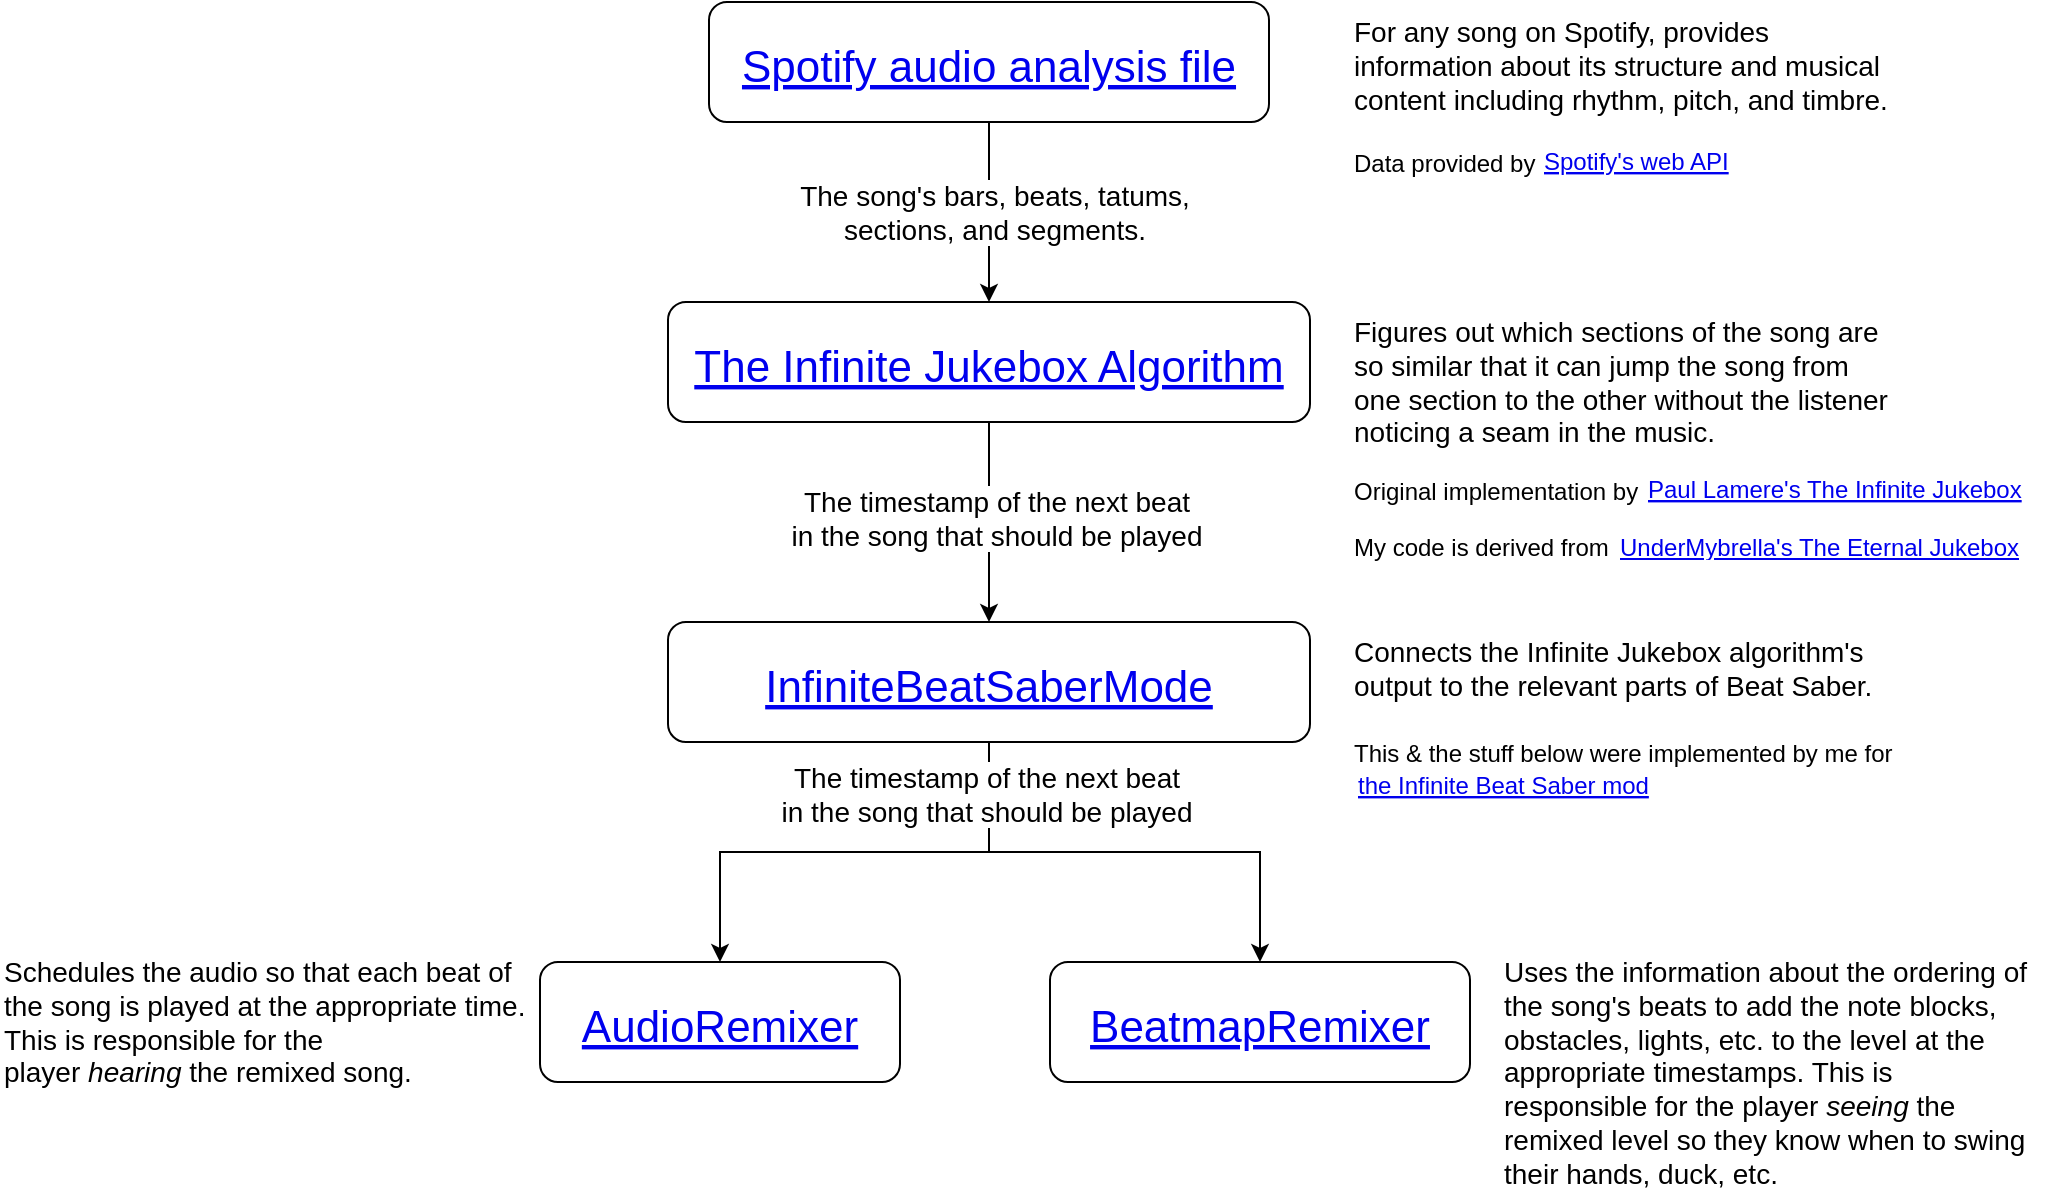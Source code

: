 <mxfile version="22.0.4" type="device" pages="2">
  <diagram id="C5RBs43oDa-KdzZeNtuy" name="Links">
    <mxGraphModel dx="784" dy="1135" grid="1" gridSize="10" guides="1" tooltips="1" connect="1" arrows="1" fold="1" page="1" pageScale="1" pageWidth="1050" pageHeight="610" math="0" shadow="0">
      <root>
        <mxCell id="WIyWlLk6GJQsqaUBKTNV-0" />
        <mxCell id="WIyWlLk6GJQsqaUBKTNV-1" parent="WIyWlLk6GJQsqaUBKTNV-0" />
        <mxCell id="lmb0oQb16tBhzFa3YAMW-32" value="This &amp;amp; the stuff below were implemented by me for" style="text;strokeColor=none;align=left;fillColor=none;html=1;verticalAlign=middle;whiteSpace=wrap;rounded=0;" vertex="1" parent="WIyWlLk6GJQsqaUBKTNV-1">
          <mxGeometry x="685" y="351" width="280" height="70" as="geometry" />
        </mxCell>
        <UserObject label="UnderMybrella&#39;s The Eternal Jukebox" link="https://github.com/UnderMybrella/EternalJukebox/" id="lmb0oQb16tBhzFa3YAMW-25">
          <mxCell style="fontColor=#0000EE;fontStyle=4;rounded=1;overflow=hidden;spacing=10;fillColor=none;strokeColor=none;fontSize=12;align=left;verticalAlign=top;" vertex="1" parent="WIyWlLk6GJQsqaUBKTNV-1">
            <mxGeometry x="810" y="261" width="225" height="32" as="geometry" />
          </mxCell>
        </UserObject>
        <mxCell id="lmb0oQb16tBhzFa3YAMW-26" value="My code is derived from" style="text;strokeColor=none;align=left;fillColor=none;html=1;verticalAlign=middle;whiteSpace=wrap;rounded=0;" vertex="1" parent="WIyWlLk6GJQsqaUBKTNV-1">
          <mxGeometry x="685" y="248" width="130" height="70" as="geometry" />
        </mxCell>
        <mxCell id="lmb0oQb16tBhzFa3YAMW-18" value="Figures out which sections of the song are so similar that it can jump the song from one section to the other without the listener noticing a seam in the music." style="text;strokeColor=none;align=left;fillColor=none;html=1;verticalAlign=top;whiteSpace=wrap;rounded=0;fontSize=14;" vertex="1" parent="WIyWlLk6GJQsqaUBKTNV-1">
          <mxGeometry x="685" y="160" width="270" height="80" as="geometry" />
        </mxCell>
        <mxCell id="lmb0oQb16tBhzFa3YAMW-14" value="&lt;font style=&quot;font-size: 14px;&quot;&gt;For any song on Spotify, provides information about its structure and musical content including rhythm, pitch, and timbre.&lt;br&gt;&lt;/font&gt;" style="text;strokeColor=none;align=left;fillColor=none;html=1;verticalAlign=top;whiteSpace=wrap;rounded=0;fontSize=14;" vertex="1" parent="WIyWlLk6GJQsqaUBKTNV-1">
          <mxGeometry x="685" y="10" width="270" height="60" as="geometry" />
        </mxCell>
        <mxCell id="lmb0oQb16tBhzFa3YAMW-13" style="edgeStyle=orthogonalEdgeStyle;rounded=0;orthogonalLoop=1;jettySize=auto;html=1;exitX=0.5;exitY=1;exitDx=0;exitDy=0;entryX=0.5;entryY=0;entryDx=0;entryDy=0;" edge="1" parent="WIyWlLk6GJQsqaUBKTNV-1" source="lmb0oQb16tBhzFa3YAMW-12" target="lmb0oQb16tBhzFa3YAMW-10">
          <mxGeometry relative="1" as="geometry" />
        </mxCell>
        <mxCell id="lmb0oQb16tBhzFa3YAMW-17" value="The song&#39;s bars, beats, tatums,&lt;br style=&quot;font-size: 14px;&quot;&gt;sections, and segments." style="edgeLabel;html=1;align=center;verticalAlign=middle;resizable=0;points=[];fontSize=14;" vertex="1" connectable="0" parent="lmb0oQb16tBhzFa3YAMW-13">
          <mxGeometry y="2" relative="1" as="geometry">
            <mxPoint as="offset" />
          </mxGeometry>
        </mxCell>
        <UserObject label="Spotify audio analysis file" link="https://developer.spotify.com/documentation/web-api/reference/get-audio-analysis" id="lmb0oQb16tBhzFa3YAMW-12">
          <mxCell style="fontColor=#0000EE;fontStyle=4;rounded=1;overflow=hidden;spacing=10;fontSize=22;" vertex="1" parent="WIyWlLk6GJQsqaUBKTNV-1">
            <mxGeometry x="364.5" y="10" width="280" height="60" as="geometry" />
          </mxCell>
        </UserObject>
        <mxCell id="lmb0oQb16tBhzFa3YAMW-28" style="edgeStyle=orthogonalEdgeStyle;rounded=0;orthogonalLoop=1;jettySize=auto;html=1;entryX=0.5;entryY=0;entryDx=0;entryDy=0;" edge="1" parent="WIyWlLk6GJQsqaUBKTNV-1" source="lmb0oQb16tBhzFa3YAMW-10" target="lmb0oQb16tBhzFa3YAMW-27">
          <mxGeometry relative="1" as="geometry" />
        </mxCell>
        <mxCell id="lmb0oQb16tBhzFa3YAMW-29" value="The timestamp of the next beat&lt;br&gt;in the song that should be played" style="edgeLabel;html=1;align=center;verticalAlign=middle;resizable=0;points=[];fontSize=14;" vertex="1" connectable="0" parent="lmb0oQb16tBhzFa3YAMW-28">
          <mxGeometry x="-0.04" y="3" relative="1" as="geometry">
            <mxPoint as="offset" />
          </mxGeometry>
        </mxCell>
        <UserObject label="The Infinite Jukebox Algorithm" link="https://github.com/rigdern/InfiniteJukeboxAlgorithm" id="lmb0oQb16tBhzFa3YAMW-10">
          <mxCell style="fontColor=#0000EE;fontStyle=4;rounded=1;overflow=hidden;spacing=10;fontSize=22;" vertex="1" parent="WIyWlLk6GJQsqaUBKTNV-1">
            <mxGeometry x="344" y="160" width="321" height="60" as="geometry" />
          </mxCell>
        </UserObject>
        <UserObject label="Spotify&#39;s web API" link="https://developer.spotify.com/documentation/web-api/reference/get-audio-analysis" id="lmb0oQb16tBhzFa3YAMW-19">
          <mxCell style="fontColor=#0000EE;fontStyle=4;rounded=1;overflow=hidden;spacing=10;fillColor=none;strokeColor=none;fontSize=12;align=left;verticalAlign=top;" vertex="1" parent="WIyWlLk6GJQsqaUBKTNV-1">
            <mxGeometry x="772" y="68" width="130" height="50" as="geometry" />
          </mxCell>
        </UserObject>
        <mxCell id="lmb0oQb16tBhzFa3YAMW-22" value="Data provided by&amp;nbsp;" style="text;strokeColor=none;align=left;fillColor=none;html=1;verticalAlign=middle;whiteSpace=wrap;rounded=0;" vertex="1" parent="WIyWlLk6GJQsqaUBKTNV-1">
          <mxGeometry x="685" y="56" width="106" height="70" as="geometry" />
        </mxCell>
        <mxCell id="lmb0oQb16tBhzFa3YAMW-24" value="Original implementation by&amp;nbsp;" style="text;strokeColor=none;align=left;fillColor=none;html=1;verticalAlign=middle;whiteSpace=wrap;rounded=0;" vertex="1" parent="WIyWlLk6GJQsqaUBKTNV-1">
          <mxGeometry x="685" y="220" width="160" height="70" as="geometry" />
        </mxCell>
        <mxCell id="lmb0oQb16tBhzFa3YAMW-36" style="edgeStyle=orthogonalEdgeStyle;rounded=0;orthogonalLoop=1;jettySize=auto;html=1;exitX=0.5;exitY=1;exitDx=0;exitDy=0;entryX=0.5;entryY=0;entryDx=0;entryDy=0;" edge="1" parent="WIyWlLk6GJQsqaUBKTNV-1" source="lmb0oQb16tBhzFa3YAMW-27" target="lmb0oQb16tBhzFa3YAMW-33">
          <mxGeometry relative="1" as="geometry" />
        </mxCell>
        <mxCell id="lmb0oQb16tBhzFa3YAMW-45" style="edgeStyle=orthogonalEdgeStyle;rounded=0;orthogonalLoop=1;jettySize=auto;html=1;exitX=0.5;exitY=1;exitDx=0;exitDy=0;entryX=0.5;entryY=0;entryDx=0;entryDy=0;" edge="1" parent="WIyWlLk6GJQsqaUBKTNV-1" source="lmb0oQb16tBhzFa3YAMW-27" target="lmb0oQb16tBhzFa3YAMW-34">
          <mxGeometry relative="1" as="geometry" />
        </mxCell>
        <mxCell id="lmb0oQb16tBhzFa3YAMW-46" value="&lt;font style=&quot;font-size: 14px;&quot;&gt;The timestamp of the next beat&lt;br style=&quot;border-color: var(--border-color);&quot;&gt;in the song that should be played&lt;/font&gt;" style="edgeLabel;html=1;align=center;verticalAlign=middle;resizable=0;points=[];" vertex="1" connectable="0" parent="lmb0oQb16tBhzFa3YAMW-45">
          <mxGeometry x="-0.788" y="-2" relative="1" as="geometry">
            <mxPoint as="offset" />
          </mxGeometry>
        </mxCell>
        <UserObject label="InfiniteBeatSaberMode" link="https://github.com/rigdern/InfiniteBeatSaber/blob/026361adbe3f2f7b794ab6a3f75c5a04837c13c9/InfiniteBeatSaber/InfiniteBeatSaberMode.cs" id="lmb0oQb16tBhzFa3YAMW-27">
          <mxCell style="fontColor=#0000EE;fontStyle=4;rounded=1;overflow=hidden;spacing=10;fontSize=22;" vertex="1" parent="WIyWlLk6GJQsqaUBKTNV-1">
            <mxGeometry x="344" y="320" width="321" height="60" as="geometry" />
          </mxCell>
        </UserObject>
        <mxCell id="lmb0oQb16tBhzFa3YAMW-30" value="Connects the Infinite Jukebox algorithm&#39;s output to the relevant parts of Beat Saber." style="text;strokeColor=none;align=left;fillColor=none;html=1;verticalAlign=top;whiteSpace=wrap;rounded=0;fontSize=14;" vertex="1" parent="WIyWlLk6GJQsqaUBKTNV-1">
          <mxGeometry x="685" y="320" width="270" height="80" as="geometry" />
        </mxCell>
        <UserObject label="the Infinite Beat Saber mod" link="https://github.com/rigdern/InfiniteBeatSaber/" id="lmb0oQb16tBhzFa3YAMW-31">
          <mxCell style="fontColor=#0000EE;fontStyle=4;rounded=1;overflow=hidden;spacing=10;fillColor=none;strokeColor=none;fontSize=12;align=left;verticalAlign=top;" vertex="1" parent="WIyWlLk6GJQsqaUBKTNV-1">
            <mxGeometry x="679" y="380" width="211" height="50" as="geometry" />
          </mxCell>
        </UserObject>
        <UserObject label="AudioRemixer" link="https://github.com/rigdern/InfiniteBeatSaber/blob/026361adbe3f2f7b794ab6a3f75c5a04837c13c9/InfiniteBeatSaber/AudioRemixer/QueueBasedAudioRemixer.cs" id="lmb0oQb16tBhzFa3YAMW-33">
          <mxCell style="fontColor=#0000EE;fontStyle=4;rounded=1;overflow=hidden;spacing=10;fontSize=22;" vertex="1" parent="WIyWlLk6GJQsqaUBKTNV-1">
            <mxGeometry x="280" y="490" width="180" height="60" as="geometry" />
          </mxCell>
        </UserObject>
        <UserObject label="BeatmapRemixer" link="https://github.com/rigdern/InfiniteBeatSaber/blob/026361adbe3f2f7b794ab6a3f75c5a04837c13c9/InfiniteBeatSaber/BeatmapRemixer.cs" id="lmb0oQb16tBhzFa3YAMW-34">
          <mxCell style="fontColor=#0000EE;fontStyle=4;rounded=1;overflow=hidden;spacing=10;fontSize=22;" vertex="1" parent="WIyWlLk6GJQsqaUBKTNV-1">
            <mxGeometry x="535" y="490" width="210" height="60" as="geometry" />
          </mxCell>
        </UserObject>
        <mxCell id="lmb0oQb16tBhzFa3YAMW-35" value="Schedules the audio so that each beat of the song is played at the appropriate time. This is responsible for the player&amp;nbsp;&lt;i&gt;hearing&lt;/i&gt;&amp;nbsp;the remixed song." style="text;strokeColor=none;align=left;fillColor=none;html=1;verticalAlign=top;whiteSpace=wrap;rounded=0;fontSize=14;" vertex="1" parent="WIyWlLk6GJQsqaUBKTNV-1">
          <mxGeometry x="10" y="480" width="270" height="80" as="geometry" />
        </mxCell>
        <mxCell id="lmb0oQb16tBhzFa3YAMW-47" value="Uses the information about the ordering of the song&#39;s beats to add the note blocks, obstacles, lights, etc. to the level at the appropriate timestamps. This is responsible for the player &lt;i&gt;seeing&lt;/i&gt;&amp;nbsp;the remixed level so they know when to swing their hands, duck, etc." style="text;strokeColor=none;align=left;fillColor=none;html=1;verticalAlign=top;whiteSpace=wrap;rounded=0;fontSize=14;" vertex="1" parent="WIyWlLk6GJQsqaUBKTNV-1">
          <mxGeometry x="760" y="480" width="270" height="130" as="geometry" />
        </mxCell>
        <UserObject label="Paul Lamere&#39;s The Infinite Jukebox" link="https://musicmachinery.com/2012/11/12/the-infinite-jukebox/" id="lmb0oQb16tBhzFa3YAMW-23">
          <mxCell style="fontColor=#0000EE;fontStyle=4;rounded=1;overflow=hidden;spacing=10;fillColor=none;strokeColor=none;fontSize=12;align=left;verticalAlign=top;" vertex="1" parent="WIyWlLk6GJQsqaUBKTNV-1">
            <mxGeometry x="824" y="232" width="211" height="38" as="geometry" />
          </mxCell>
        </UserObject>
      </root>
    </mxGraphModel>
  </diagram>
  <diagram id="Miv-9QC-7ryqJ1M9ENk0" name="Linkless">
    <mxGraphModel dx="784" dy="1135" grid="1" gridSize="10" guides="1" tooltips="1" connect="1" arrows="1" fold="1" page="1" pageScale="1" pageWidth="1050" pageHeight="610" math="0" shadow="0">
      <root>
        <mxCell id="0" />
        <mxCell id="1" parent="0" />
        <mxCell id="mJul7LDWtYh94GrbtA1N-1" value="This &amp;amp; the stuff below were implemented by me for" style="text;strokeColor=none;align=left;fillColor=none;html=1;verticalAlign=middle;whiteSpace=wrap;rounded=0;" vertex="1" parent="1">
          <mxGeometry x="685" y="351" width="280" height="70" as="geometry" />
        </mxCell>
        <UserObject label="UnderMybrella&#39;s The Eternal Jukebox" link="https://github.com/UnderMybrella/EternalJukebox/" id="mJul7LDWtYh94GrbtA1N-2">
          <mxCell style="fontColor=#;fontStyle=0;rounded=1;overflow=hidden;spacing=10;fillColor=none;strokeColor=none;fontSize=12;align=left;verticalAlign=top;" vertex="1" parent="1">
            <mxGeometry x="810" y="261" width="225" height="32" as="geometry" />
          </mxCell>
        </UserObject>
        <mxCell id="mJul7LDWtYh94GrbtA1N-3" value="My code is derived from" style="text;strokeColor=none;align=left;fillColor=none;html=1;verticalAlign=middle;whiteSpace=wrap;rounded=0;" vertex="1" parent="1">
          <mxGeometry x="685" y="248" width="130" height="70" as="geometry" />
        </mxCell>
        <mxCell id="mJul7LDWtYh94GrbtA1N-4" value="Figures out which sections of the song are so similar that it can jump the song from one section to the other without the listener noticing a seam in the music." style="text;strokeColor=none;align=left;fillColor=none;html=1;verticalAlign=top;whiteSpace=wrap;rounded=0;fontSize=14;" vertex="1" parent="1">
          <mxGeometry x="685" y="160" width="270" height="80" as="geometry" />
        </mxCell>
        <mxCell id="mJul7LDWtYh94GrbtA1N-5" value="&lt;font style=&quot;font-size: 14px;&quot;&gt;For any song on Spotify, provides information about its structure and musical content including rhythm, pitch, and timbre.&lt;br&gt;&lt;/font&gt;" style="text;strokeColor=none;align=left;fillColor=none;html=1;verticalAlign=top;whiteSpace=wrap;rounded=0;fontSize=14;" vertex="1" parent="1">
          <mxGeometry x="685" y="10" width="270" height="60" as="geometry" />
        </mxCell>
        <mxCell id="mJul7LDWtYh94GrbtA1N-6" style="edgeStyle=orthogonalEdgeStyle;rounded=0;orthogonalLoop=1;jettySize=auto;html=1;exitX=0.5;exitY=1;exitDx=0;exitDy=0;entryX=0.5;entryY=0;entryDx=0;entryDy=0;" edge="1" parent="1" source="mJul7LDWtYh94GrbtA1N-8" target="mJul7LDWtYh94GrbtA1N-11">
          <mxGeometry relative="1" as="geometry" />
        </mxCell>
        <mxCell id="mJul7LDWtYh94GrbtA1N-7" value="The song&#39;s bars, beats, tatums,&lt;br style=&quot;font-size: 14px;&quot;&gt;sections, and segments." style="edgeLabel;html=1;align=center;verticalAlign=middle;resizable=0;points=[];fontSize=14;" vertex="1" connectable="0" parent="mJul7LDWtYh94GrbtA1N-6">
          <mxGeometry y="2" relative="1" as="geometry">
            <mxPoint as="offset" />
          </mxGeometry>
        </mxCell>
        <UserObject label="Spotify audio analysis file" link="https://developer.spotify.com/documentation/web-api/reference/get-audio-analysis" id="mJul7LDWtYh94GrbtA1N-8">
          <mxCell style="fontColor=#003366;fontStyle=0;rounded=1;overflow=hidden;spacing=10;fontSize=22;" vertex="1" parent="1">
            <mxGeometry x="364.5" y="10" width="280" height="60" as="geometry" />
          </mxCell>
        </UserObject>
        <mxCell id="mJul7LDWtYh94GrbtA1N-9" style="edgeStyle=orthogonalEdgeStyle;rounded=0;orthogonalLoop=1;jettySize=auto;html=1;entryX=0.5;entryY=0;entryDx=0;entryDy=0;" edge="1" parent="1" source="mJul7LDWtYh94GrbtA1N-11" target="mJul7LDWtYh94GrbtA1N-18">
          <mxGeometry relative="1" as="geometry" />
        </mxCell>
        <mxCell id="mJul7LDWtYh94GrbtA1N-10" value="The timestamp of the next beat&lt;br&gt;in the song that should be played" style="edgeLabel;html=1;align=center;verticalAlign=middle;resizable=0;points=[];fontSize=14;" vertex="1" connectable="0" parent="mJul7LDWtYh94GrbtA1N-9">
          <mxGeometry x="-0.04" y="3" relative="1" as="geometry">
            <mxPoint as="offset" />
          </mxGeometry>
        </mxCell>
        <UserObject label="The Infinite Jukebox Algorithm" link="https://github.com/rigdern/InfiniteJukeboxAlgorithm" id="mJul7LDWtYh94GrbtA1N-11">
          <mxCell style="fontColor=#;fontStyle=0;rounded=1;overflow=hidden;spacing=10;fontSize=22;" vertex="1" parent="1">
            <mxGeometry x="344" y="160" width="321" height="60" as="geometry" />
          </mxCell>
        </UserObject>
        <UserObject label="Spotify&#39;s web API" link="https://developer.spotify.com/documentation/web-api/reference/get-audio-analysis" id="mJul7LDWtYh94GrbtA1N-12">
          <mxCell style="fontColor=#;fontStyle=0;rounded=1;overflow=hidden;spacing=10;fillColor=none;strokeColor=none;fontSize=12;align=left;verticalAlign=top;" vertex="1" parent="1">
            <mxGeometry x="772" y="68" width="130" height="50" as="geometry" />
          </mxCell>
        </UserObject>
        <mxCell id="mJul7LDWtYh94GrbtA1N-13" value="Data provided by&amp;nbsp;" style="text;strokeColor=none;align=left;fillColor=none;html=1;verticalAlign=middle;whiteSpace=wrap;rounded=0;" vertex="1" parent="1">
          <mxGeometry x="685" y="56" width="106" height="70" as="geometry" />
        </mxCell>
        <mxCell id="mJul7LDWtYh94GrbtA1N-14" value="Original implementation by&amp;nbsp;" style="text;strokeColor=none;align=left;fillColor=none;html=1;verticalAlign=middle;whiteSpace=wrap;rounded=0;" vertex="1" parent="1">
          <mxGeometry x="685" y="220" width="160" height="70" as="geometry" />
        </mxCell>
        <mxCell id="mJul7LDWtYh94GrbtA1N-15" style="edgeStyle=orthogonalEdgeStyle;rounded=0;orthogonalLoop=1;jettySize=auto;html=1;exitX=0.5;exitY=1;exitDx=0;exitDy=0;entryX=0.5;entryY=0;entryDx=0;entryDy=0;" edge="1" parent="1" source="mJul7LDWtYh94GrbtA1N-18" target="mJul7LDWtYh94GrbtA1N-21">
          <mxGeometry relative="1" as="geometry" />
        </mxCell>
        <mxCell id="mJul7LDWtYh94GrbtA1N-16" style="edgeStyle=orthogonalEdgeStyle;rounded=0;orthogonalLoop=1;jettySize=auto;html=1;exitX=0.5;exitY=1;exitDx=0;exitDy=0;entryX=0.5;entryY=0;entryDx=0;entryDy=0;" edge="1" parent="1" source="mJul7LDWtYh94GrbtA1N-18" target="mJul7LDWtYh94GrbtA1N-22">
          <mxGeometry relative="1" as="geometry" />
        </mxCell>
        <mxCell id="mJul7LDWtYh94GrbtA1N-17" value="&lt;font style=&quot;font-size: 14px;&quot;&gt;The timestamp of the next beat&lt;br style=&quot;border-color: var(--border-color);&quot;&gt;in the song that should be played&lt;/font&gt;" style="edgeLabel;html=1;align=center;verticalAlign=middle;resizable=0;points=[];" vertex="1" connectable="0" parent="mJul7LDWtYh94GrbtA1N-16">
          <mxGeometry x="-0.788" y="-2" relative="1" as="geometry">
            <mxPoint as="offset" />
          </mxGeometry>
        </mxCell>
        <UserObject label="InfiniteBeatSaberMode" link="https://github.com/rigdern/InfiniteBeatSaber/blob/026361adbe3f2f7b794ab6a3f75c5a04837c13c9/InfiniteBeatSaber/InfiniteBeatSaberMode.cs" id="mJul7LDWtYh94GrbtA1N-18">
          <mxCell style="fontColor=#;fontStyle=0;rounded=1;overflow=hidden;spacing=10;fontSize=22;" vertex="1" parent="1">
            <mxGeometry x="344" y="320" width="321" height="60" as="geometry" />
          </mxCell>
        </UserObject>
        <mxCell id="mJul7LDWtYh94GrbtA1N-19" value="Connects the Infinite Jukebox algorithm&#39;s output to the relevant parts of Beat Saber." style="text;strokeColor=none;align=left;fillColor=none;html=1;verticalAlign=top;whiteSpace=wrap;rounded=0;fontSize=14;" vertex="1" parent="1">
          <mxGeometry x="685" y="320" width="270" height="80" as="geometry" />
        </mxCell>
        <UserObject label="the Infinite Beat Saber mod" link="https://github.com/rigdern/InfiniteBeatSaber/" id="mJul7LDWtYh94GrbtA1N-20">
          <mxCell style="fontColor=#;fontStyle=0;rounded=1;overflow=hidden;spacing=10;fillColor=none;strokeColor=none;fontSize=12;align=left;verticalAlign=top;" vertex="1" parent="1">
            <mxGeometry x="679" y="380" width="211" height="50" as="geometry" />
          </mxCell>
        </UserObject>
        <UserObject label="AudioRemixer" link="https://github.com/rigdern/InfiniteBeatSaber/blob/026361adbe3f2f7b794ab6a3f75c5a04837c13c9/InfiniteBeatSaber/AudioRemixer/QueueBasedAudioRemixer.cs" id="mJul7LDWtYh94GrbtA1N-21">
          <mxCell style="fontColor=#;fontStyle=0;rounded=1;overflow=hidden;spacing=10;fontSize=22;" vertex="1" parent="1">
            <mxGeometry x="280" y="490" width="180" height="60" as="geometry" />
          </mxCell>
        </UserObject>
        <UserObject label="BeatmapRemixer" link="https://github.com/rigdern/InfiniteBeatSaber/blob/026361adbe3f2f7b794ab6a3f75c5a04837c13c9/InfiniteBeatSaber/BeatmapRemixer.cs" id="mJul7LDWtYh94GrbtA1N-22">
          <mxCell style="fontColor=#;fontStyle=0;rounded=1;overflow=hidden;spacing=10;fontSize=22;" vertex="1" parent="1">
            <mxGeometry x="535" y="490" width="210" height="60" as="geometry" />
          </mxCell>
        </UserObject>
        <mxCell id="mJul7LDWtYh94GrbtA1N-23" value="Schedules the audio so that each beat of the song is played at the appropriate time. This is responsible for the player&amp;nbsp;&lt;i&gt;hearing&lt;/i&gt;&amp;nbsp;the remixed song." style="text;strokeColor=none;align=left;fillColor=none;html=1;verticalAlign=top;whiteSpace=wrap;rounded=0;fontSize=14;" vertex="1" parent="1">
          <mxGeometry x="10" y="480" width="270" height="80" as="geometry" />
        </mxCell>
        <mxCell id="mJul7LDWtYh94GrbtA1N-24" value="Uses the information about the ordering of the song&#39;s beats to add the note blocks, obstacles, lights, etc. to the level at the appropriate timestamps. This is responsible for the player &lt;i&gt;seeing&lt;/i&gt;&amp;nbsp;the remixed level so they know when to swing their hands, duck, etc." style="text;strokeColor=none;align=left;fillColor=none;html=1;verticalAlign=top;whiteSpace=wrap;rounded=0;fontSize=14;" vertex="1" parent="1">
          <mxGeometry x="760" y="480" width="270" height="130" as="geometry" />
        </mxCell>
        <UserObject label="Paul Lamere&#39;s The Infinite Jukebox" link="https://musicmachinery.com/2012/11/12/the-infinite-jukebox/" id="mJul7LDWtYh94GrbtA1N-25">
          <mxCell style="fontColor=#;fontStyle=0;rounded=1;overflow=hidden;spacing=10;fillColor=none;strokeColor=none;fontSize=12;align=left;verticalAlign=top;" vertex="1" parent="1">
            <mxGeometry x="824" y="232" width="211" height="38" as="geometry" />
          </mxCell>
        </UserObject>
      </root>
    </mxGraphModel>
  </diagram>
</mxfile>
